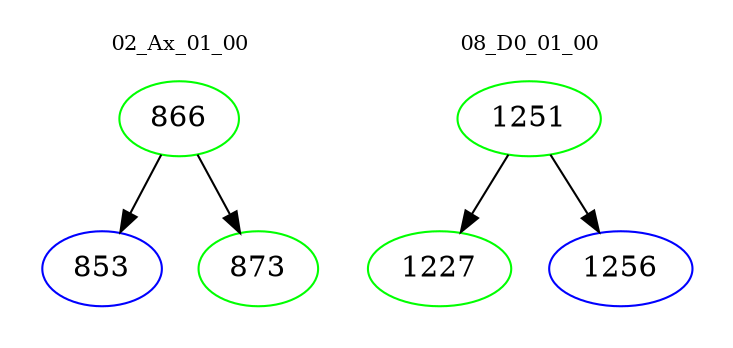 digraph{
subgraph cluster_0 {
color = white
label = "02_Ax_01_00";
fontsize=10;
T0_866 [label="866", color="green"]
T0_866 -> T0_853 [color="black"]
T0_853 [label="853", color="blue"]
T0_866 -> T0_873 [color="black"]
T0_873 [label="873", color="green"]
}
subgraph cluster_1 {
color = white
label = "08_D0_01_00";
fontsize=10;
T1_1251 [label="1251", color="green"]
T1_1251 -> T1_1227 [color="black"]
T1_1227 [label="1227", color="green"]
T1_1251 -> T1_1256 [color="black"]
T1_1256 [label="1256", color="blue"]
}
}
